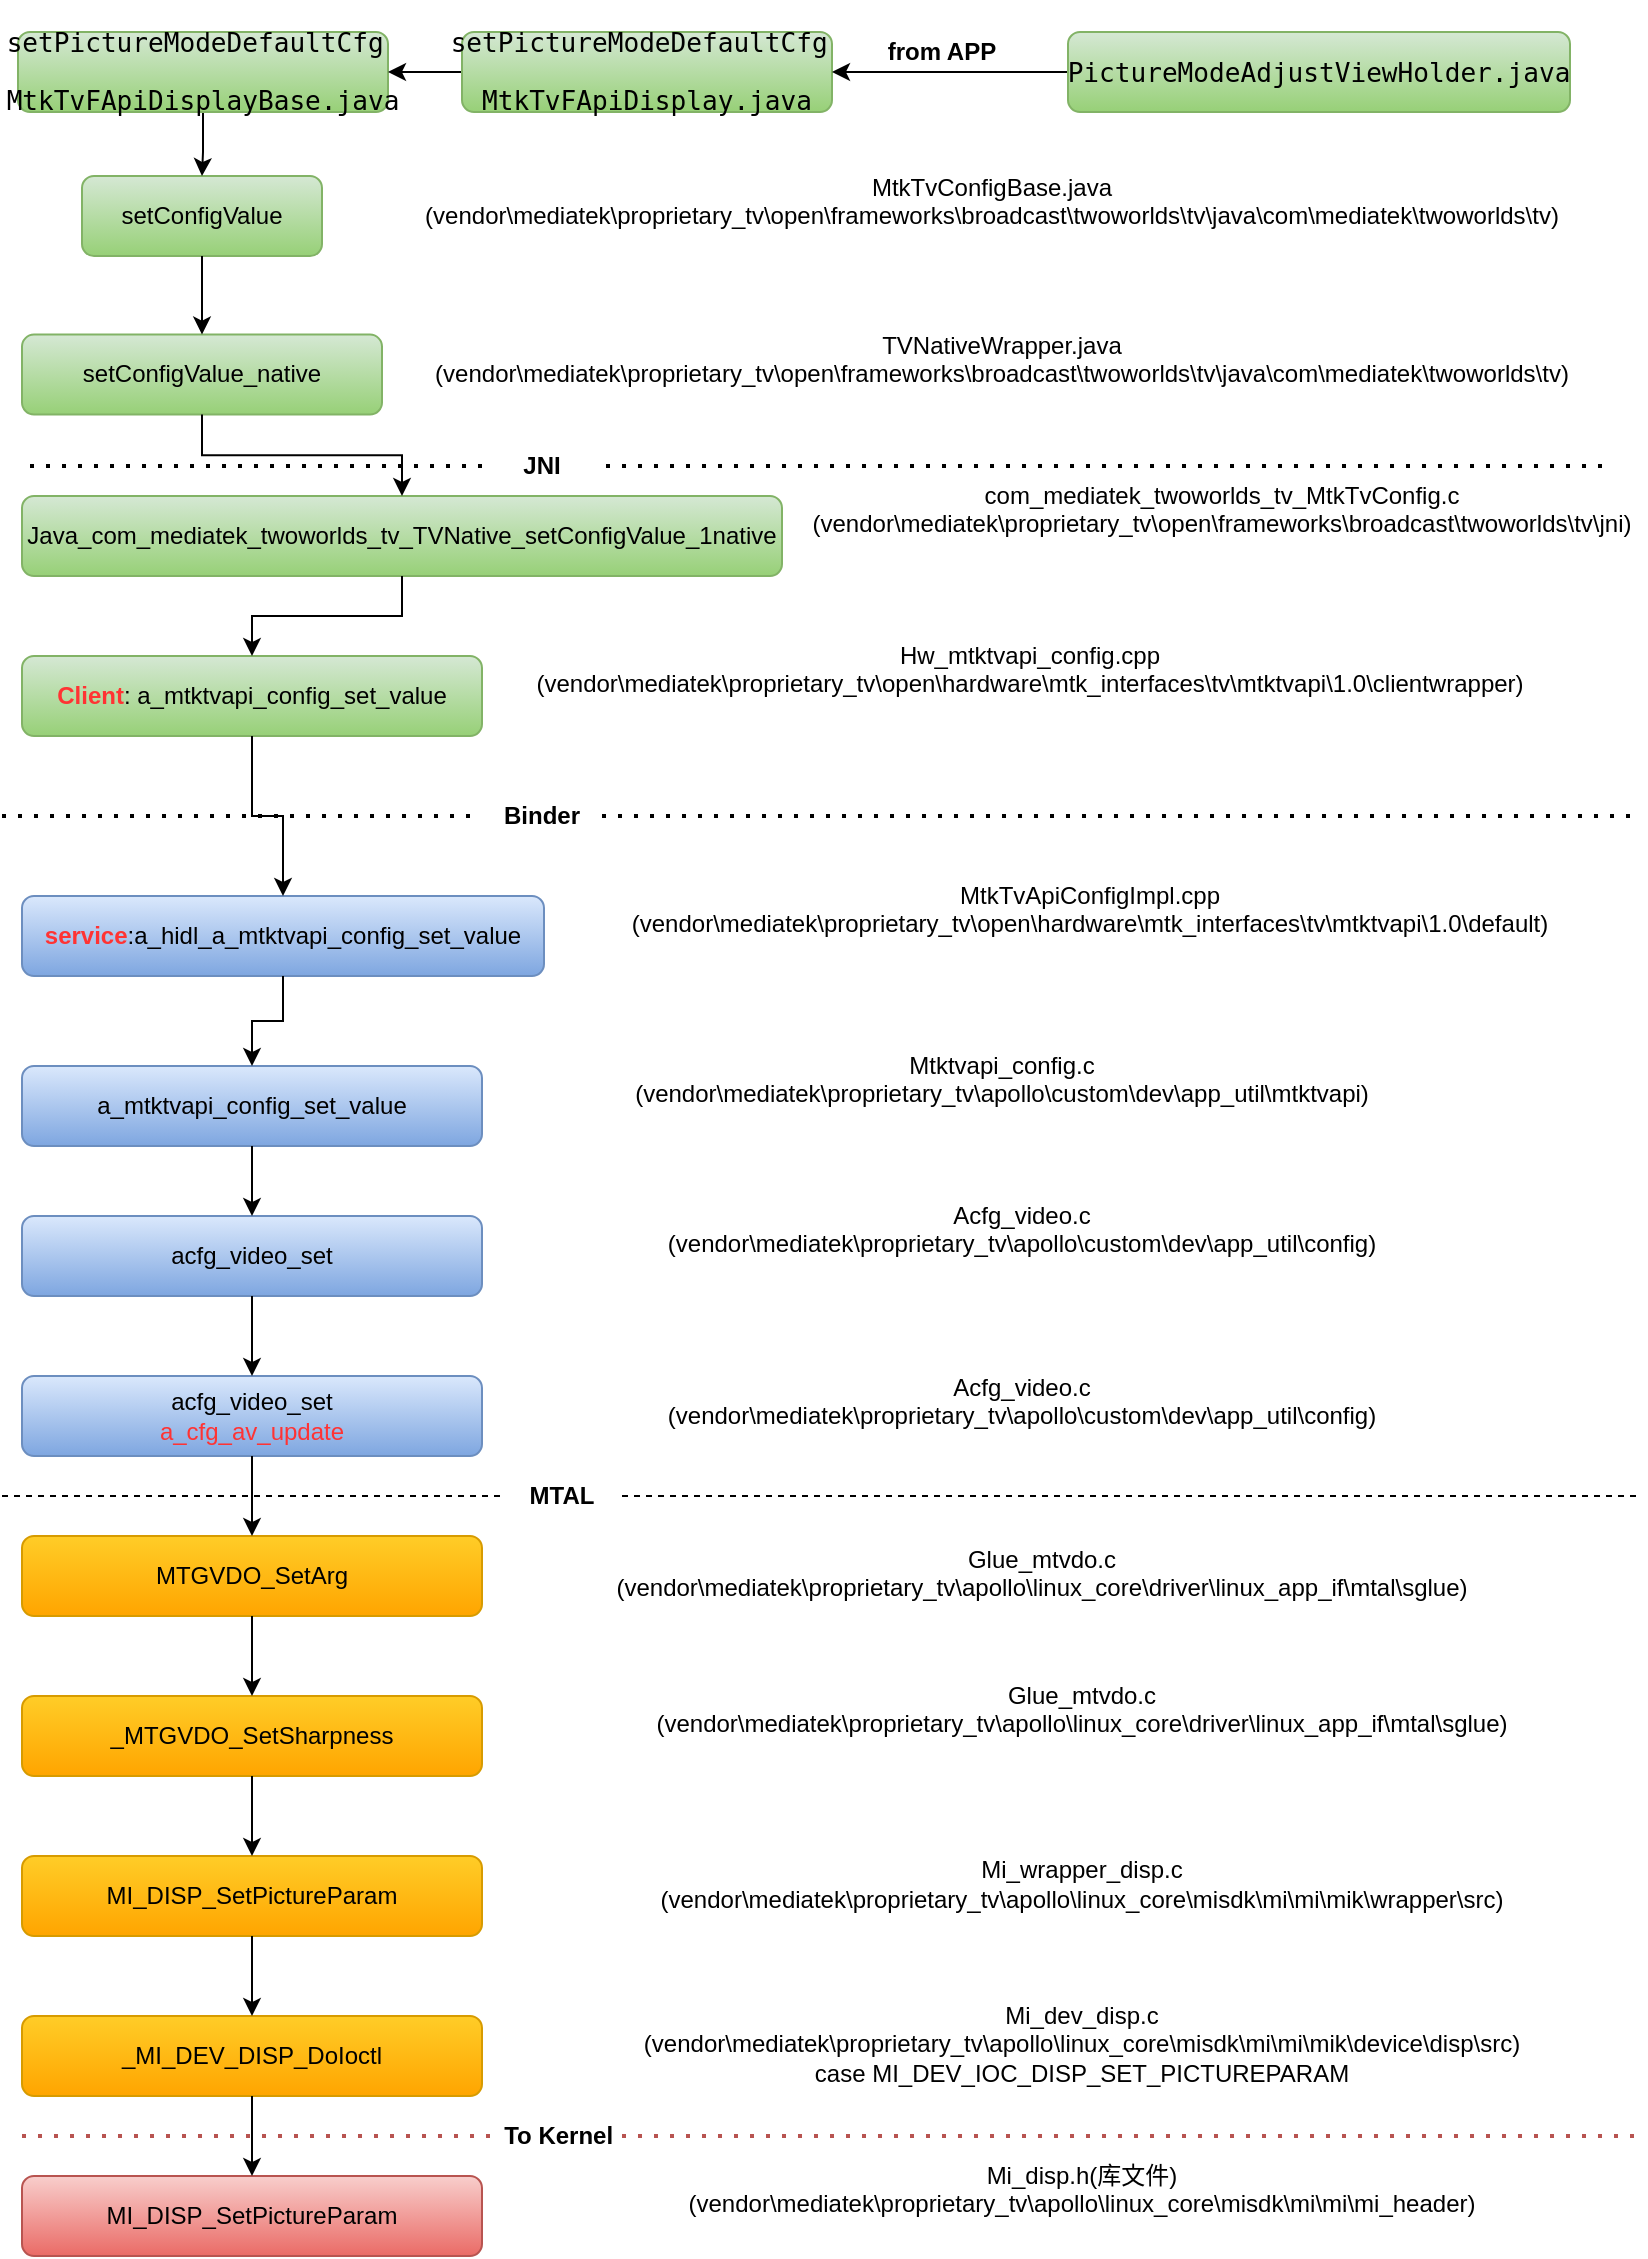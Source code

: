 <mxfile version="20.0.4" type="github">
  <diagram id="i-S-DeW-HnDHJZ4Ts8-F" name="Page-1">
    <mxGraphModel dx="1865" dy="4141" grid="0" gridSize="10" guides="1" tooltips="1" connect="1" arrows="1" fold="1" page="1" pageScale="1" pageWidth="827" pageHeight="1169" math="0" shadow="0">
      <root>
        <mxCell id="0" />
        <mxCell id="1" parent="0" />
        <mxCell id="2V859yG5IAHDhK3OwIjZ-65" value="" style="group" parent="1" vertex="1" connectable="0">
          <mxGeometry x="-825" y="-3386" width="820" height="1040" as="geometry" />
        </mxCell>
        <mxCell id="2V859yG5IAHDhK3OwIjZ-1" value="setConfigValue" style="rounded=1;whiteSpace=wrap;html=1;fillColor=#d5e8d4;strokeColor=#82b366;gradientColor=#97d077;" parent="2V859yG5IAHDhK3OwIjZ-65" vertex="1">
          <mxGeometry x="40" width="120" height="40" as="geometry" />
        </mxCell>
        <mxCell id="2V859yG5IAHDhK3OwIjZ-2" value="setConfigValue_native" style="rounded=1;whiteSpace=wrap;html=1;fillColor=#d5e8d4;strokeColor=#82b366;gradientColor=#97d077;" parent="2V859yG5IAHDhK3OwIjZ-65" vertex="1">
          <mxGeometry x="10" y="79.29" width="180" height="40" as="geometry" />
        </mxCell>
        <mxCell id="2V859yG5IAHDhK3OwIjZ-3" value="" style="edgeStyle=orthogonalEdgeStyle;rounded=0;orthogonalLoop=1;jettySize=auto;html=1;" parent="2V859yG5IAHDhK3OwIjZ-65" source="2V859yG5IAHDhK3OwIjZ-1" target="2V859yG5IAHDhK3OwIjZ-2" edge="1">
          <mxGeometry relative="1" as="geometry" />
        </mxCell>
        <mxCell id="2V859yG5IAHDhK3OwIjZ-4" value="&lt;div&gt;MtkTvConfigBase.java (vendor\mediatek\proprietary_tv\open\frameworks\broadcast\twoworlds\tv\java\com\mediatek\twoworlds\tv)&lt;/div&gt;&lt;div&gt;&lt;br&gt;&lt;/div&gt;" style="text;html=1;strokeColor=none;fillColor=none;align=center;verticalAlign=middle;whiteSpace=wrap;rounded=0;" parent="2V859yG5IAHDhK3OwIjZ-65" vertex="1">
          <mxGeometry x="390" y="5" width="210" height="30" as="geometry" />
        </mxCell>
        <mxCell id="2V859yG5IAHDhK3OwIjZ-5" value="&lt;div&gt;&lt;div&gt;TVNativeWrapper.java (vendor\mediatek\proprietary_tv\open\frameworks\broadcast\twoworlds\tv\java\com\mediatek\twoworlds\tv)&lt;span style=&quot;&quot;&gt; &lt;/span&gt;&lt;/div&gt;&lt;/div&gt;&lt;div&gt;&lt;br&gt;&lt;/div&gt;" style="text;html=1;strokeColor=none;fillColor=none;align=center;verticalAlign=middle;whiteSpace=wrap;rounded=0;" parent="2V859yG5IAHDhK3OwIjZ-65" vertex="1">
          <mxGeometry x="400" y="85" width="200" height="28.58" as="geometry" />
        </mxCell>
        <mxCell id="2V859yG5IAHDhK3OwIjZ-7" value="Java_com_mediatek_twoworlds_tv_TVNative_setConfigValue_1native" style="rounded=1;whiteSpace=wrap;html=1;fillColor=#d5e8d4;strokeColor=#82b366;gradientColor=#97d077;" parent="2V859yG5IAHDhK3OwIjZ-65" vertex="1">
          <mxGeometry x="10" y="160" width="380" height="40" as="geometry" />
        </mxCell>
        <mxCell id="2V859yG5IAHDhK3OwIjZ-8" value="" style="edgeStyle=orthogonalEdgeStyle;rounded=0;orthogonalLoop=1;jettySize=auto;html=1;" parent="2V859yG5IAHDhK3OwIjZ-65" source="2V859yG5IAHDhK3OwIjZ-2" target="2V859yG5IAHDhK3OwIjZ-7" edge="1">
          <mxGeometry relative="1" as="geometry" />
        </mxCell>
        <mxCell id="2V859yG5IAHDhK3OwIjZ-9" value="&lt;div&gt;&lt;div&gt;&lt;div&gt;com_mediatek_twoworlds_tv_MtkTvConfig.c (vendor\mediatek\proprietary_tv\open\frameworks\broadcast\twoworlds\tv\jni)&lt;span style=&quot;&quot;&gt; &lt;/span&gt;&lt;/div&gt;&lt;/div&gt;&lt;/div&gt;&lt;div&gt;&lt;br&gt;&lt;/div&gt;" style="text;html=1;strokeColor=none;fillColor=none;align=center;verticalAlign=middle;whiteSpace=wrap;rounded=0;" parent="2V859yG5IAHDhK3OwIjZ-65" vertex="1">
          <mxGeometry x="510" y="160" width="200" height="28.58" as="geometry" />
        </mxCell>
        <mxCell id="2V859yG5IAHDhK3OwIjZ-10" value="" style="endArrow=none;dashed=1;html=1;dashPattern=1 3;strokeWidth=2;rounded=0;startArrow=none;" parent="2V859yG5IAHDhK3OwIjZ-65" source="2V859yG5IAHDhK3OwIjZ-11" edge="1">
          <mxGeometry width="50" height="50" relative="1" as="geometry">
            <mxPoint x="800" y="140" as="sourcePoint" />
            <mxPoint x="10" y="145" as="targetPoint" />
          </mxGeometry>
        </mxCell>
        <mxCell id="2V859yG5IAHDhK3OwIjZ-11" value="JNI" style="text;html=1;align=center;verticalAlign=middle;whiteSpace=wrap;rounded=0;fontStyle=1" parent="2V859yG5IAHDhK3OwIjZ-65" vertex="1">
          <mxGeometry x="240" y="130" width="60" height="30" as="geometry" />
        </mxCell>
        <mxCell id="2V859yG5IAHDhK3OwIjZ-12" value="" style="endArrow=none;dashed=1;html=1;dashPattern=1 3;strokeWidth=2;rounded=0;" parent="2V859yG5IAHDhK3OwIjZ-65" target="2V859yG5IAHDhK3OwIjZ-11" edge="1">
          <mxGeometry width="50" height="50" relative="1" as="geometry">
            <mxPoint x="800" y="145" as="sourcePoint" />
            <mxPoint x="10" y="140" as="targetPoint" />
          </mxGeometry>
        </mxCell>
        <mxCell id="2V859yG5IAHDhK3OwIjZ-13" value="&lt;font color=&quot;#ff3333&quot;&gt;&lt;b&gt;Client&lt;/b&gt;&lt;/font&gt;: a_mtktvapi_config_set_value" style="rounded=1;whiteSpace=wrap;html=1;fillColor=#d5e8d4;strokeColor=#82b366;gradientColor=#97d077;" parent="2V859yG5IAHDhK3OwIjZ-65" vertex="1">
          <mxGeometry x="10" y="240" width="230" height="40" as="geometry" />
        </mxCell>
        <mxCell id="2V859yG5IAHDhK3OwIjZ-14" value="" style="edgeStyle=orthogonalEdgeStyle;rounded=0;orthogonalLoop=1;jettySize=auto;html=1;" parent="2V859yG5IAHDhK3OwIjZ-65" source="2V859yG5IAHDhK3OwIjZ-7" target="2V859yG5IAHDhK3OwIjZ-13" edge="1">
          <mxGeometry relative="1" as="geometry" />
        </mxCell>
        <mxCell id="2V859yG5IAHDhK3OwIjZ-15" value="&lt;div&gt;&lt;div&gt;&lt;div&gt;&lt;div&gt;Hw_mtktvapi_config.cpp (vendor\mediatek\proprietary_tv\open\hardware\mtk_interfaces\tv\mtktvapi\1.0\clientwrapper)&lt;span style=&quot;&quot;&gt; &lt;/span&gt;&lt;/div&gt;&lt;/div&gt;&lt;/div&gt;&lt;/div&gt;&lt;div&gt;&lt;br&gt;&lt;/div&gt;" style="text;html=1;strokeColor=none;fillColor=none;align=center;verticalAlign=middle;whiteSpace=wrap;rounded=0;" parent="2V859yG5IAHDhK3OwIjZ-65" vertex="1">
          <mxGeometry x="414" y="240" width="200" height="28.58" as="geometry" />
        </mxCell>
        <mxCell id="2V859yG5IAHDhK3OwIjZ-16" value="" style="endArrow=none;dashed=1;html=1;dashPattern=1 3;strokeWidth=2;rounded=0;startArrow=none;" parent="2V859yG5IAHDhK3OwIjZ-65" source="2V859yG5IAHDhK3OwIjZ-20" edge="1">
          <mxGeometry width="50" height="50" relative="1" as="geometry">
            <mxPoint y="320" as="sourcePoint" />
            <mxPoint x="820" y="320" as="targetPoint" />
            <Array as="points" />
          </mxGeometry>
        </mxCell>
        <mxCell id="2V859yG5IAHDhK3OwIjZ-18" value="&lt;b&gt;&lt;font color=&quot;#ff3333&quot;&gt;service&lt;/font&gt;&lt;/b&gt;:a_hidl_a_mtktvapi_config_set_value" style="rounded=1;whiteSpace=wrap;html=1;fillColor=#dae8fc;strokeColor=#6c8ebf;gradientColor=#7ea6e0;" parent="2V859yG5IAHDhK3OwIjZ-65" vertex="1">
          <mxGeometry x="10" y="360" width="261" height="40" as="geometry" />
        </mxCell>
        <mxCell id="2V859yG5IAHDhK3OwIjZ-19" value="" style="edgeStyle=orthogonalEdgeStyle;rounded=0;orthogonalLoop=1;jettySize=auto;html=1;" parent="2V859yG5IAHDhK3OwIjZ-65" source="2V859yG5IAHDhK3OwIjZ-13" target="2V859yG5IAHDhK3OwIjZ-18" edge="1">
          <mxGeometry relative="1" as="geometry" />
        </mxCell>
        <mxCell id="2V859yG5IAHDhK3OwIjZ-20" value="Binder" style="text;html=1;align=center;verticalAlign=middle;whiteSpace=wrap;rounded=0;fontStyle=1" parent="2V859yG5IAHDhK3OwIjZ-65" vertex="1">
          <mxGeometry x="240" y="300" width="60" height="40" as="geometry" />
        </mxCell>
        <mxCell id="2V859yG5IAHDhK3OwIjZ-21" value="" style="endArrow=none;dashed=1;html=1;dashPattern=1 3;strokeWidth=2;rounded=0;" parent="2V859yG5IAHDhK3OwIjZ-65" target="2V859yG5IAHDhK3OwIjZ-20" edge="1">
          <mxGeometry width="50" height="50" relative="1" as="geometry">
            <mxPoint y="320" as="sourcePoint" />
            <mxPoint x="820" y="320" as="targetPoint" />
            <Array as="points" />
          </mxGeometry>
        </mxCell>
        <mxCell id="2V859yG5IAHDhK3OwIjZ-22" value="&lt;div&gt;&lt;div&gt;&lt;div&gt;&lt;div&gt;&lt;div&gt;MtkTvApiConfigImpl.cpp (vendor\mediatek\proprietary_tv\open\hardware\mtk_interfaces\tv\mtktvapi\1.0\default)&lt;span style=&quot;&quot;&gt; &lt;/span&gt;&lt;/div&gt;&lt;/div&gt;&lt;/div&gt;&lt;/div&gt;&lt;/div&gt;&lt;div&gt;&lt;br&gt;&lt;/div&gt;" style="text;html=1;strokeColor=none;fillColor=none;align=center;verticalAlign=middle;whiteSpace=wrap;rounded=0;" parent="2V859yG5IAHDhK3OwIjZ-65" vertex="1">
          <mxGeometry x="444" y="360" width="200" height="28.58" as="geometry" />
        </mxCell>
        <mxCell id="2V859yG5IAHDhK3OwIjZ-23" value="&lt;div&gt;&lt;div&gt;&lt;div&gt;&lt;div&gt;&lt;div&gt;&lt;div&gt;Mtktvapi_config.c (vendor\mediatek\proprietary_tv\apollo\custom\dev\app_util\mtktvapi)&lt;span style=&quot;&quot;&gt; &lt;/span&gt;&lt;/div&gt;&lt;/div&gt;&lt;/div&gt;&lt;/div&gt;&lt;/div&gt;&lt;/div&gt;&lt;div&gt;&lt;br&gt;&lt;/div&gt;" style="text;html=1;strokeColor=none;fillColor=none;align=center;verticalAlign=middle;whiteSpace=wrap;rounded=0;" parent="2V859yG5IAHDhK3OwIjZ-65" vertex="1">
          <mxGeometry x="400" y="445" width="200" height="28.58" as="geometry" />
        </mxCell>
        <mxCell id="2V859yG5IAHDhK3OwIjZ-24" value="a_mtktvapi_config_set_value" style="rounded=1;whiteSpace=wrap;html=1;fillColor=#dae8fc;strokeColor=#6c8ebf;gradientColor=#7ea6e0;" parent="2V859yG5IAHDhK3OwIjZ-65" vertex="1">
          <mxGeometry x="10" y="445" width="230" height="40" as="geometry" />
        </mxCell>
        <mxCell id="2V859yG5IAHDhK3OwIjZ-25" value="" style="edgeStyle=orthogonalEdgeStyle;rounded=0;orthogonalLoop=1;jettySize=auto;html=1;" parent="2V859yG5IAHDhK3OwIjZ-65" source="2V859yG5IAHDhK3OwIjZ-18" target="2V859yG5IAHDhK3OwIjZ-24" edge="1">
          <mxGeometry relative="1" as="geometry" />
        </mxCell>
        <mxCell id="2V859yG5IAHDhK3OwIjZ-26" value="&lt;div&gt;&lt;div&gt;&lt;div&gt;&lt;div&gt;&lt;div&gt;&lt;div&gt;&lt;div&gt;Acfg_video.c (vendor\mediatek\proprietary_tv\apollo\custom\dev\app_util\config)&lt;span style=&quot;&quot;&gt; &lt;/span&gt;&lt;/div&gt;&lt;/div&gt;&lt;/div&gt;&lt;/div&gt;&lt;/div&gt;&lt;/div&gt;&lt;/div&gt;&lt;div&gt;&lt;br&gt;&lt;/div&gt;" style="text;html=1;strokeColor=none;fillColor=none;align=center;verticalAlign=middle;whiteSpace=wrap;rounded=0;" parent="2V859yG5IAHDhK3OwIjZ-65" vertex="1">
          <mxGeometry x="410" y="520" width="200" height="28.58" as="geometry" />
        </mxCell>
        <mxCell id="2V859yG5IAHDhK3OwIjZ-27" value="acfg_video_set" style="rounded=1;whiteSpace=wrap;html=1;fillColor=#dae8fc;strokeColor=#6c8ebf;gradientColor=#7ea6e0;" parent="2V859yG5IAHDhK3OwIjZ-65" vertex="1">
          <mxGeometry x="10" y="520" width="230" height="40" as="geometry" />
        </mxCell>
        <mxCell id="2V859yG5IAHDhK3OwIjZ-28" value="" style="edgeStyle=orthogonalEdgeStyle;rounded=0;orthogonalLoop=1;jettySize=auto;html=1;" parent="2V859yG5IAHDhK3OwIjZ-65" source="2V859yG5IAHDhK3OwIjZ-24" target="2V859yG5IAHDhK3OwIjZ-27" edge="1">
          <mxGeometry relative="1" as="geometry" />
        </mxCell>
        <mxCell id="2V859yG5IAHDhK3OwIjZ-29" value="acfg_video_set&lt;br&gt;&lt;font color=&quot;#ff3333&quot;&gt;a_cfg_av_update&lt;/font&gt;" style="rounded=1;whiteSpace=wrap;html=1;fillColor=#dae8fc;strokeColor=#6c8ebf;gradientColor=#7ea6e0;" parent="2V859yG5IAHDhK3OwIjZ-65" vertex="1">
          <mxGeometry x="10" y="600" width="230" height="40" as="geometry" />
        </mxCell>
        <mxCell id="2V859yG5IAHDhK3OwIjZ-30" value="" style="edgeStyle=orthogonalEdgeStyle;rounded=0;orthogonalLoop=1;jettySize=auto;html=1;" parent="2V859yG5IAHDhK3OwIjZ-65" source="2V859yG5IAHDhK3OwIjZ-27" target="2V859yG5IAHDhK3OwIjZ-29" edge="1">
          <mxGeometry relative="1" as="geometry" />
        </mxCell>
        <mxCell id="2V859yG5IAHDhK3OwIjZ-31" value="&lt;div&gt;&lt;div&gt;&lt;div&gt;&lt;div&gt;&lt;div&gt;&lt;div&gt;&lt;div&gt;Acfg_video.c (vendor\mediatek\proprietary_tv\apollo\custom\dev\app_util\config)&lt;span style=&quot;&quot;&gt; &lt;/span&gt;&lt;/div&gt;&lt;/div&gt;&lt;/div&gt;&lt;/div&gt;&lt;/div&gt;&lt;/div&gt;&lt;/div&gt;&lt;div&gt;&lt;br&gt;&lt;/div&gt;" style="text;html=1;strokeColor=none;fillColor=none;align=center;verticalAlign=middle;whiteSpace=wrap;rounded=0;" parent="2V859yG5IAHDhK3OwIjZ-65" vertex="1">
          <mxGeometry x="410" y="605.71" width="200" height="28.58" as="geometry" />
        </mxCell>
        <mxCell id="2V859yG5IAHDhK3OwIjZ-32" value="MTGVDO_SetArg" style="rounded=1;whiteSpace=wrap;html=1;fillColor=#ffcd28;strokeColor=#d79b00;gradientColor=#ffa500;" parent="2V859yG5IAHDhK3OwIjZ-65" vertex="1">
          <mxGeometry x="10" y="680" width="230" height="40" as="geometry" />
        </mxCell>
        <mxCell id="2V859yG5IAHDhK3OwIjZ-33" value="" style="edgeStyle=orthogonalEdgeStyle;rounded=0;orthogonalLoop=1;jettySize=auto;html=1;" parent="2V859yG5IAHDhK3OwIjZ-65" source="2V859yG5IAHDhK3OwIjZ-29" target="2V859yG5IAHDhK3OwIjZ-32" edge="1">
          <mxGeometry relative="1" as="geometry" />
        </mxCell>
        <mxCell id="2V859yG5IAHDhK3OwIjZ-35" value="_MTGVDO_SetSharpness" style="rounded=1;whiteSpace=wrap;html=1;fillColor=#ffcd28;strokeColor=#d79b00;gradientColor=#ffa500;" parent="2V859yG5IAHDhK3OwIjZ-65" vertex="1">
          <mxGeometry x="10" y="760" width="230" height="40" as="geometry" />
        </mxCell>
        <mxCell id="2V859yG5IAHDhK3OwIjZ-36" value="" style="edgeStyle=orthogonalEdgeStyle;rounded=0;orthogonalLoop=1;jettySize=auto;html=1;" parent="2V859yG5IAHDhK3OwIjZ-65" source="2V859yG5IAHDhK3OwIjZ-32" target="2V859yG5IAHDhK3OwIjZ-35" edge="1">
          <mxGeometry relative="1" as="geometry" />
        </mxCell>
        <mxCell id="2V859yG5IAHDhK3OwIjZ-39" value="&lt;div&gt;&lt;div&gt;&lt;div&gt;&lt;div&gt;&lt;div&gt;&lt;div&gt;&lt;div&gt;&lt;div&gt;Glue_mtvdo.c (vendor\mediatek\proprietary_tv\apollo\linux_core\driver\linux_app_if\mtal\sglue)&lt;span style=&quot;&quot;&gt; &lt;/span&gt;&lt;/div&gt;&lt;/div&gt;&lt;/div&gt;&lt;/div&gt;&lt;/div&gt;&lt;/div&gt;&lt;/div&gt;&lt;/div&gt;&lt;div&gt;&lt;br&gt;&lt;/div&gt;" style="text;html=1;strokeColor=none;fillColor=none;align=center;verticalAlign=middle;whiteSpace=wrap;rounded=0;" parent="2V859yG5IAHDhK3OwIjZ-65" vertex="1">
          <mxGeometry x="420" y="691.42" width="200" height="28.58" as="geometry" />
        </mxCell>
        <mxCell id="2V859yG5IAHDhK3OwIjZ-40" value="&lt;div&gt;&lt;div&gt;&lt;div&gt;&lt;div&gt;&lt;div&gt;&lt;div&gt;&lt;div&gt;&lt;div&gt;&lt;div&gt;Glue_mtvdo.c (vendor\mediatek\proprietary_tv\apollo\linux_core\driver\linux_app_if\mtal\sglue)&lt;span style=&quot;&quot;&gt; &lt;/span&gt;&lt;/div&gt;&lt;/div&gt;&lt;/div&gt;&lt;/div&gt;&lt;/div&gt;&lt;/div&gt;&lt;/div&gt;&lt;/div&gt;&lt;/div&gt;&lt;div&gt;&lt;br&gt;&lt;/div&gt;" style="text;html=1;strokeColor=none;fillColor=none;align=center;verticalAlign=middle;whiteSpace=wrap;rounded=0;" parent="2V859yG5IAHDhK3OwIjZ-65" vertex="1">
          <mxGeometry x="440" y="760" width="200" height="28.58" as="geometry" />
        </mxCell>
        <mxCell id="2V859yG5IAHDhK3OwIjZ-41" value="" style="endArrow=none;dashed=1;html=1;rounded=0;startArrow=none;" parent="2V859yG5IAHDhK3OwIjZ-65" source="2V859yG5IAHDhK3OwIjZ-43" edge="1">
          <mxGeometry width="50" height="50" relative="1" as="geometry">
            <mxPoint y="660" as="sourcePoint" />
            <mxPoint x="820" y="660" as="targetPoint" />
          </mxGeometry>
        </mxCell>
        <mxCell id="2V859yG5IAHDhK3OwIjZ-43" value="MTAL" style="text;html=1;align=center;verticalAlign=middle;whiteSpace=wrap;rounded=0;fontStyle=1" parent="2V859yG5IAHDhK3OwIjZ-65" vertex="1">
          <mxGeometry x="250" y="640" width="60" height="40" as="geometry" />
        </mxCell>
        <mxCell id="2V859yG5IAHDhK3OwIjZ-44" value="" style="endArrow=none;dashed=1;html=1;rounded=0;" parent="2V859yG5IAHDhK3OwIjZ-65" target="2V859yG5IAHDhK3OwIjZ-43" edge="1">
          <mxGeometry width="50" height="50" relative="1" as="geometry">
            <mxPoint y="660" as="sourcePoint" />
            <mxPoint x="820" y="660" as="targetPoint" />
          </mxGeometry>
        </mxCell>
        <mxCell id="2V859yG5IAHDhK3OwIjZ-46" value="&lt;div&gt;&lt;div&gt;&lt;div&gt;&lt;div&gt;&lt;div&gt;&lt;div&gt;&lt;div&gt;&lt;div&gt;&lt;div&gt;&lt;div&gt;Mi_wrapper_disp.c (vendor\mediatek\proprietary_tv\apollo\linux_core\misdk\mi\mi\mik\wrapper\src)&lt;span style=&quot;&quot;&gt;&lt;/span&gt;&lt;/div&gt;&lt;/div&gt;&lt;/div&gt;&lt;/div&gt;&lt;/div&gt;&lt;/div&gt;&lt;/div&gt;&lt;/div&gt;&lt;/div&gt;&lt;/div&gt;" style="text;html=1;strokeColor=none;fillColor=none;align=center;verticalAlign=middle;whiteSpace=wrap;rounded=0;" parent="2V859yG5IAHDhK3OwIjZ-65" vertex="1">
          <mxGeometry x="440" y="840" width="200" height="28.58" as="geometry" />
        </mxCell>
        <mxCell id="2V859yG5IAHDhK3OwIjZ-47" value="MI_DISP_SetPictureParam" style="rounded=1;whiteSpace=wrap;html=1;fillColor=#ffcd28;strokeColor=#d79b00;gradientColor=#ffa500;" parent="2V859yG5IAHDhK3OwIjZ-65" vertex="1">
          <mxGeometry x="10" y="840" width="230" height="40" as="geometry" />
        </mxCell>
        <mxCell id="2V859yG5IAHDhK3OwIjZ-48" value="" style="edgeStyle=orthogonalEdgeStyle;rounded=0;orthogonalLoop=1;jettySize=auto;html=1;" parent="2V859yG5IAHDhK3OwIjZ-65" source="2V859yG5IAHDhK3OwIjZ-35" target="2V859yG5IAHDhK3OwIjZ-47" edge="1">
          <mxGeometry relative="1" as="geometry" />
        </mxCell>
        <mxCell id="2V859yG5IAHDhK3OwIjZ-51" value="_MI_DEV_DISP_DoIoctl" style="rounded=1;whiteSpace=wrap;html=1;fillColor=#ffcd28;strokeColor=#d79b00;gradientColor=#ffa500;" parent="2V859yG5IAHDhK3OwIjZ-65" vertex="1">
          <mxGeometry x="10" y="920" width="230" height="40" as="geometry" />
        </mxCell>
        <mxCell id="2V859yG5IAHDhK3OwIjZ-52" value="" style="edgeStyle=orthogonalEdgeStyle;rounded=0;orthogonalLoop=1;jettySize=auto;html=1;" parent="2V859yG5IAHDhK3OwIjZ-65" source="2V859yG5IAHDhK3OwIjZ-47" target="2V859yG5IAHDhK3OwIjZ-51" edge="1">
          <mxGeometry relative="1" as="geometry" />
        </mxCell>
        <mxCell id="2V859yG5IAHDhK3OwIjZ-53" value="&lt;div&gt;&lt;div&gt;&lt;div&gt;&lt;div&gt;&lt;div&gt;&lt;div&gt;&lt;div&gt;&lt;div&gt;&lt;div&gt;&lt;div&gt;&lt;div&gt;Mi_dev_disp.c (vendor\mediatek\proprietary_tv\apollo\linux_core\misdk\mi\mi\mik\device\disp\src)&lt;span style=&quot;&quot;&gt; &lt;/span&gt;&lt;/div&gt;&lt;/div&gt;&lt;/div&gt;&lt;/div&gt;&lt;/div&gt;&lt;/div&gt;&lt;/div&gt;&lt;/div&gt;&lt;/div&gt;&lt;/div&gt;&lt;/div&gt;&lt;div&gt;case MI_DEV_IOC_DISP_SET_PICTUREPARAM&lt;br&gt;&lt;/div&gt;" style="text;html=1;strokeColor=none;fillColor=none;align=center;verticalAlign=middle;whiteSpace=wrap;rounded=0;" parent="2V859yG5IAHDhK3OwIjZ-65" vertex="1">
          <mxGeometry x="440" y="920" width="200" height="28.58" as="geometry" />
        </mxCell>
        <mxCell id="2V859yG5IAHDhK3OwIjZ-54" value="MI_DISP_SetPictureParam" style="rounded=1;whiteSpace=wrap;html=1;fillColor=#f8cecc;strokeColor=#b85450;gradientColor=#ea6b66;" parent="2V859yG5IAHDhK3OwIjZ-65" vertex="1">
          <mxGeometry x="10" y="1000" width="230" height="40" as="geometry" />
        </mxCell>
        <mxCell id="2V859yG5IAHDhK3OwIjZ-55" value="" style="edgeStyle=orthogonalEdgeStyle;rounded=0;orthogonalLoop=1;jettySize=auto;html=1;" parent="2V859yG5IAHDhK3OwIjZ-65" source="2V859yG5IAHDhK3OwIjZ-51" target="2V859yG5IAHDhK3OwIjZ-54" edge="1">
          <mxGeometry relative="1" as="geometry" />
        </mxCell>
        <mxCell id="2V859yG5IAHDhK3OwIjZ-56" value="&lt;div&gt;&lt;div&gt;&lt;div&gt;&lt;div&gt;&lt;div&gt;&lt;div&gt;&lt;div&gt;&lt;div&gt;&lt;div&gt;&lt;div&gt;&lt;div&gt;&lt;div&gt;Mi_disp.h(库文件) (vendor\mediatek\proprietary_tv\apollo\linux_core\misdk\mi\mi\mi_header)&lt;span style=&quot;&quot;&gt; &lt;/span&gt;&lt;/div&gt;&lt;/div&gt;&lt;/div&gt;&lt;/div&gt;&lt;/div&gt;&lt;/div&gt;&lt;/div&gt;&lt;/div&gt;&lt;/div&gt;&lt;/div&gt;&lt;/div&gt;&lt;/div&gt;&lt;div&gt;&lt;br&gt;&lt;/div&gt;" style="text;html=1;strokeColor=none;fillColor=none;align=center;verticalAlign=middle;whiteSpace=wrap;rounded=0;" parent="2V859yG5IAHDhK3OwIjZ-65" vertex="1">
          <mxGeometry x="440" y="1000" width="200" height="28.58" as="geometry" />
        </mxCell>
        <mxCell id="2V859yG5IAHDhK3OwIjZ-62" value="" style="endArrow=none;dashed=1;html=1;dashPattern=1 3;strokeWidth=2;rounded=0;startArrow=none;fillColor=#f8cecc;gradientColor=#ea6b66;strokeColor=#b85450;" parent="2V859yG5IAHDhK3OwIjZ-65" source="2V859yG5IAHDhK3OwIjZ-63" edge="1">
          <mxGeometry width="50" height="50" relative="1" as="geometry">
            <mxPoint x="10" y="980" as="sourcePoint" />
            <mxPoint x="820" y="980" as="targetPoint" />
          </mxGeometry>
        </mxCell>
        <mxCell id="2V859yG5IAHDhK3OwIjZ-63" value="To Kernel&amp;nbsp;" style="text;html=1;align=center;verticalAlign=middle;whiteSpace=wrap;rounded=0;fontStyle=1" parent="2V859yG5IAHDhK3OwIjZ-65" vertex="1">
          <mxGeometry x="250" y="960" width="60" height="40" as="geometry" />
        </mxCell>
        <mxCell id="2V859yG5IAHDhK3OwIjZ-64" value="" style="endArrow=none;dashed=1;html=1;dashPattern=1 3;strokeWidth=2;rounded=0;fillColor=#f8cecc;gradientColor=#ea6b66;strokeColor=#b85450;" parent="2V859yG5IAHDhK3OwIjZ-65" target="2V859yG5IAHDhK3OwIjZ-63" edge="1">
          <mxGeometry width="50" height="50" relative="1" as="geometry">
            <mxPoint x="10" y="980" as="sourcePoint" />
            <mxPoint x="840" y="980" as="targetPoint" />
          </mxGeometry>
        </mxCell>
        <mxCell id="MxITxeJPSflsf2F7-Rvw-57" style="edgeStyle=orthogonalEdgeStyle;rounded=0;orthogonalLoop=1;jettySize=auto;html=1;entryX=0.5;entryY=0;entryDx=0;entryDy=0;" edge="1" parent="1" source="MxITxeJPSflsf2F7-Rvw-52" target="2V859yG5IAHDhK3OwIjZ-1">
          <mxGeometry relative="1" as="geometry" />
        </mxCell>
        <mxCell id="MxITxeJPSflsf2F7-Rvw-52" value="&lt;pre style=&quot;font-family: &amp;quot;JetBrains Mono&amp;quot;, monospace; font-size: 9.8pt;&quot;&gt;setPictureModeDefaultCfg &lt;/pre&gt;&lt;pre style=&quot;font-family: &amp;quot;JetBrains Mono&amp;quot;, monospace; font-size: 9.8pt;&quot;&gt;MtkTvFApiDisplayBase.java&lt;/pre&gt;" style="rounded=1;whiteSpace=wrap;html=1;fillColor=#d5e8d4;strokeColor=#82b366;gradientColor=#97d077;" vertex="1" parent="1">
          <mxGeometry x="-817" y="-3458" width="185" height="40" as="geometry" />
        </mxCell>
        <mxCell id="MxITxeJPSflsf2F7-Rvw-60" style="edgeStyle=orthogonalEdgeStyle;rounded=0;orthogonalLoop=1;jettySize=auto;html=1;entryX=1;entryY=0.5;entryDx=0;entryDy=0;" edge="1" parent="1" source="MxITxeJPSflsf2F7-Rvw-59" target="MxITxeJPSflsf2F7-Rvw-52">
          <mxGeometry relative="1" as="geometry" />
        </mxCell>
        <mxCell id="MxITxeJPSflsf2F7-Rvw-59" value="&lt;pre style=&quot;font-family: &amp;quot;JetBrains Mono&amp;quot;, monospace; font-size: 9.8pt;&quot;&gt;&lt;pre style=&quot;font-family: &amp;quot;JetBrains Mono&amp;quot;, monospace; font-size: 9.8pt;&quot;&gt;&lt;span style=&quot;font-size: 9.8pt; background-color: initial;&quot;&gt;setPictureModeDefaultCfg&amp;nbsp;&lt;/span&gt;&lt;/pre&gt;&lt;pre style=&quot;font-family: &amp;quot;JetBrains Mono&amp;quot;, monospace; font-size: 9.8pt;&quot;&gt;MtkTvFApiDisplay.java&lt;/pre&gt;&lt;/pre&gt;" style="rounded=1;whiteSpace=wrap;html=1;fillColor=#d5e8d4;strokeColor=#82b366;gradientColor=#97d077;" vertex="1" parent="1">
          <mxGeometry x="-595" y="-3458" width="185" height="40" as="geometry" />
        </mxCell>
        <mxCell id="MxITxeJPSflsf2F7-Rvw-62" style="edgeStyle=orthogonalEdgeStyle;rounded=0;orthogonalLoop=1;jettySize=auto;html=1;entryX=1;entryY=0.5;entryDx=0;entryDy=0;" edge="1" parent="1" source="MxITxeJPSflsf2F7-Rvw-61" target="MxITxeJPSflsf2F7-Rvw-59">
          <mxGeometry relative="1" as="geometry" />
        </mxCell>
        <mxCell id="MxITxeJPSflsf2F7-Rvw-61" value="&lt;pre style=&quot;font-family: &amp;quot;JetBrains Mono&amp;quot;, monospace; font-size: 9.8pt;&quot;&gt;&lt;pre style=&quot;font-family: &amp;quot;JetBrains Mono&amp;quot;, monospace; font-size: 9.8pt;&quot;&gt;PictureModeAdjustViewHolder.java&lt;/pre&gt;&lt;/pre&gt;" style="rounded=1;whiteSpace=wrap;html=1;fillColor=#d5e8d4;strokeColor=#82b366;gradientColor=#97d077;" vertex="1" parent="1">
          <mxGeometry x="-292" y="-3458" width="251" height="40" as="geometry" />
        </mxCell>
        <mxCell id="MxITxeJPSflsf2F7-Rvw-63" value="&lt;b&gt;from APP&lt;/b&gt;" style="text;html=1;strokeColor=none;fillColor=none;align=center;verticalAlign=middle;whiteSpace=wrap;rounded=0;labelBackgroundColor=none;" vertex="1" parent="1">
          <mxGeometry x="-385" y="-3463" width="60" height="30" as="geometry" />
        </mxCell>
      </root>
    </mxGraphModel>
  </diagram>
</mxfile>
